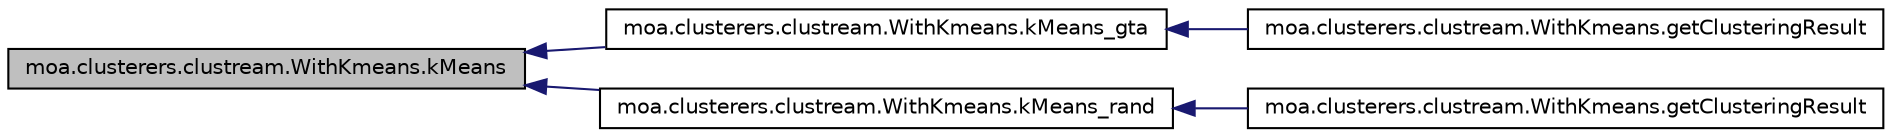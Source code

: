 digraph G
{
  edge [fontname="Helvetica",fontsize="10",labelfontname="Helvetica",labelfontsize="10"];
  node [fontname="Helvetica",fontsize="10",shape=record];
  rankdir=LR;
  Node1 [label="moa.clusterers.clustream.WithKmeans.kMeans",height=0.2,width=0.4,color="black", fillcolor="grey75", style="filled" fontcolor="black"];
  Node1 -> Node2 [dir=back,color="midnightblue",fontsize="10",style="solid",fontname="Helvetica"];
  Node2 [label="moa.clusterers.clustream.WithKmeans.kMeans_gta",height=0.2,width=0.4,color="black", fillcolor="white", style="filled",URL="$classmoa_1_1clusterers_1_1clustream_1_1WithKmeans.html#a12cb15e2a4ce6db526147722bb1cfb78",tooltip="k-means of (micro)clusters, with ground-truth-aided initialization."];
  Node2 -> Node3 [dir=back,color="midnightblue",fontsize="10",style="solid",fontname="Helvetica"];
  Node3 [label="moa.clusterers.clustream.WithKmeans.getClusteringResult",height=0.2,width=0.4,color="black", fillcolor="white", style="filled",URL="$classmoa_1_1clusterers_1_1clustream_1_1WithKmeans.html#a9f60a00439545c5cac6e226cb7d8c709"];
  Node1 -> Node4 [dir=back,color="midnightblue",fontsize="10",style="solid",fontname="Helvetica"];
  Node4 [label="moa.clusterers.clustream.WithKmeans.kMeans_rand",height=0.2,width=0.4,color="black", fillcolor="white", style="filled",URL="$classmoa_1_1clusterers_1_1clustream_1_1WithKmeans.html#a29a98db6fec71d1e7e5c588ec5be1c17",tooltip="k-means of (micro)clusters, with randomized initialization."];
  Node4 -> Node5 [dir=back,color="midnightblue",fontsize="10",style="solid",fontname="Helvetica"];
  Node5 [label="moa.clusterers.clustream.WithKmeans.getClusteringResult",height=0.2,width=0.4,color="black", fillcolor="white", style="filled",URL="$classmoa_1_1clusterers_1_1clustream_1_1WithKmeans.html#a6b85e3feac2288ac5f74e9c03a0b70fa"];
}
